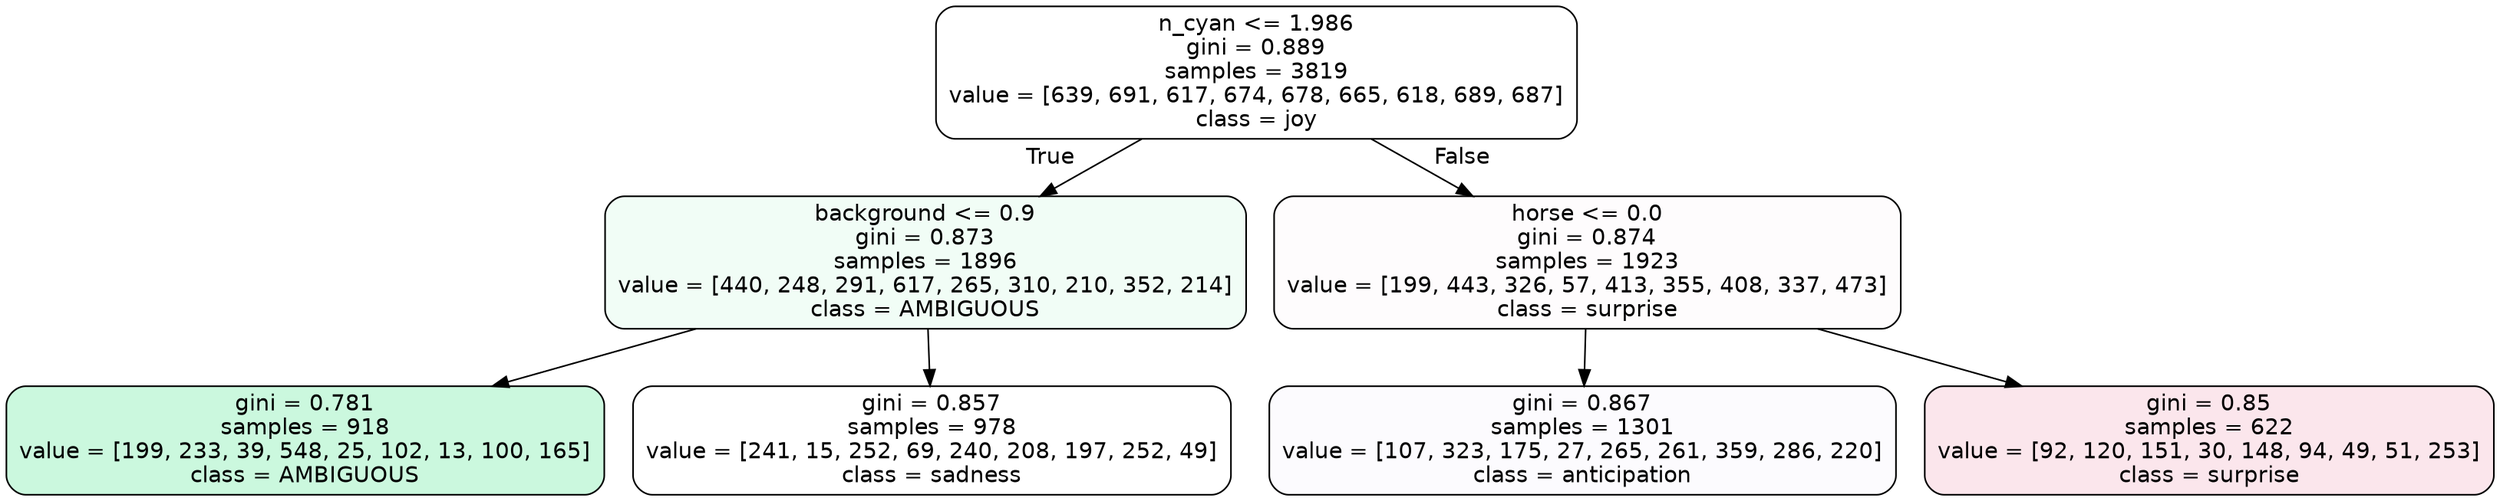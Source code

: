 digraph Tree {
node [shape=box, style="filled, rounded", color="black", fontname=helvetica] ;
edge [fontname=helvetica] ;
0 [label="n_cyan <= 1.986\ngini = 0.889\nsamples = 3819\nvalue = [639, 691, 617, 674, 678, 665, 618, 689, 687]\nclass = joy", fillcolor="#d7e53900"] ;
1 [label="background <= 0.9\ngini = 0.873\nsamples = 1896\nvalue = [440, 248, 291, 617, 265, 310, 210, 352, 214]\nclass = AMBIGUOUS", fillcolor="#39e58112"] ;
0 -> 1 [labeldistance=2.5, labelangle=45, headlabel="True"] ;
2 [label="gini = 0.781\nsamples = 918\nvalue = [199, 233, 39, 548, 25, 102, 13, 100, 165]\nclass = AMBIGUOUS", fillcolor="#39e58143"] ;
1 -> 2 ;
3 [label="gini = 0.857\nsamples = 978\nvalue = [241, 15, 252, 69, 240, 208, 197, 252, 49]\nclass = sadness", fillcolor="#64e53900"] ;
1 -> 3 ;
4 [label="horse <= 0.0\ngini = 0.874\nsamples = 1923\nvalue = [199, 443, 326, 57, 413, 355, 408, 337, 473]\nclass = surprise", fillcolor="#e5396403"] ;
0 -> 4 [labeldistance=2.5, labelangle=-45, headlabel="False"] ;
5 [label="gini = 0.867\nsamples = 1301\nvalue = [107, 323, 175, 27, 265, 261, 359, 286, 220]\nclass = anticipation", fillcolor="#8139e505"] ;
4 -> 5 ;
6 [label="gini = 0.85\nsamples = 622\nvalue = [92, 120, 151, 30, 148, 94, 49, 51, 253]\nclass = surprise", fillcolor="#e539641f"] ;
4 -> 6 ;
}